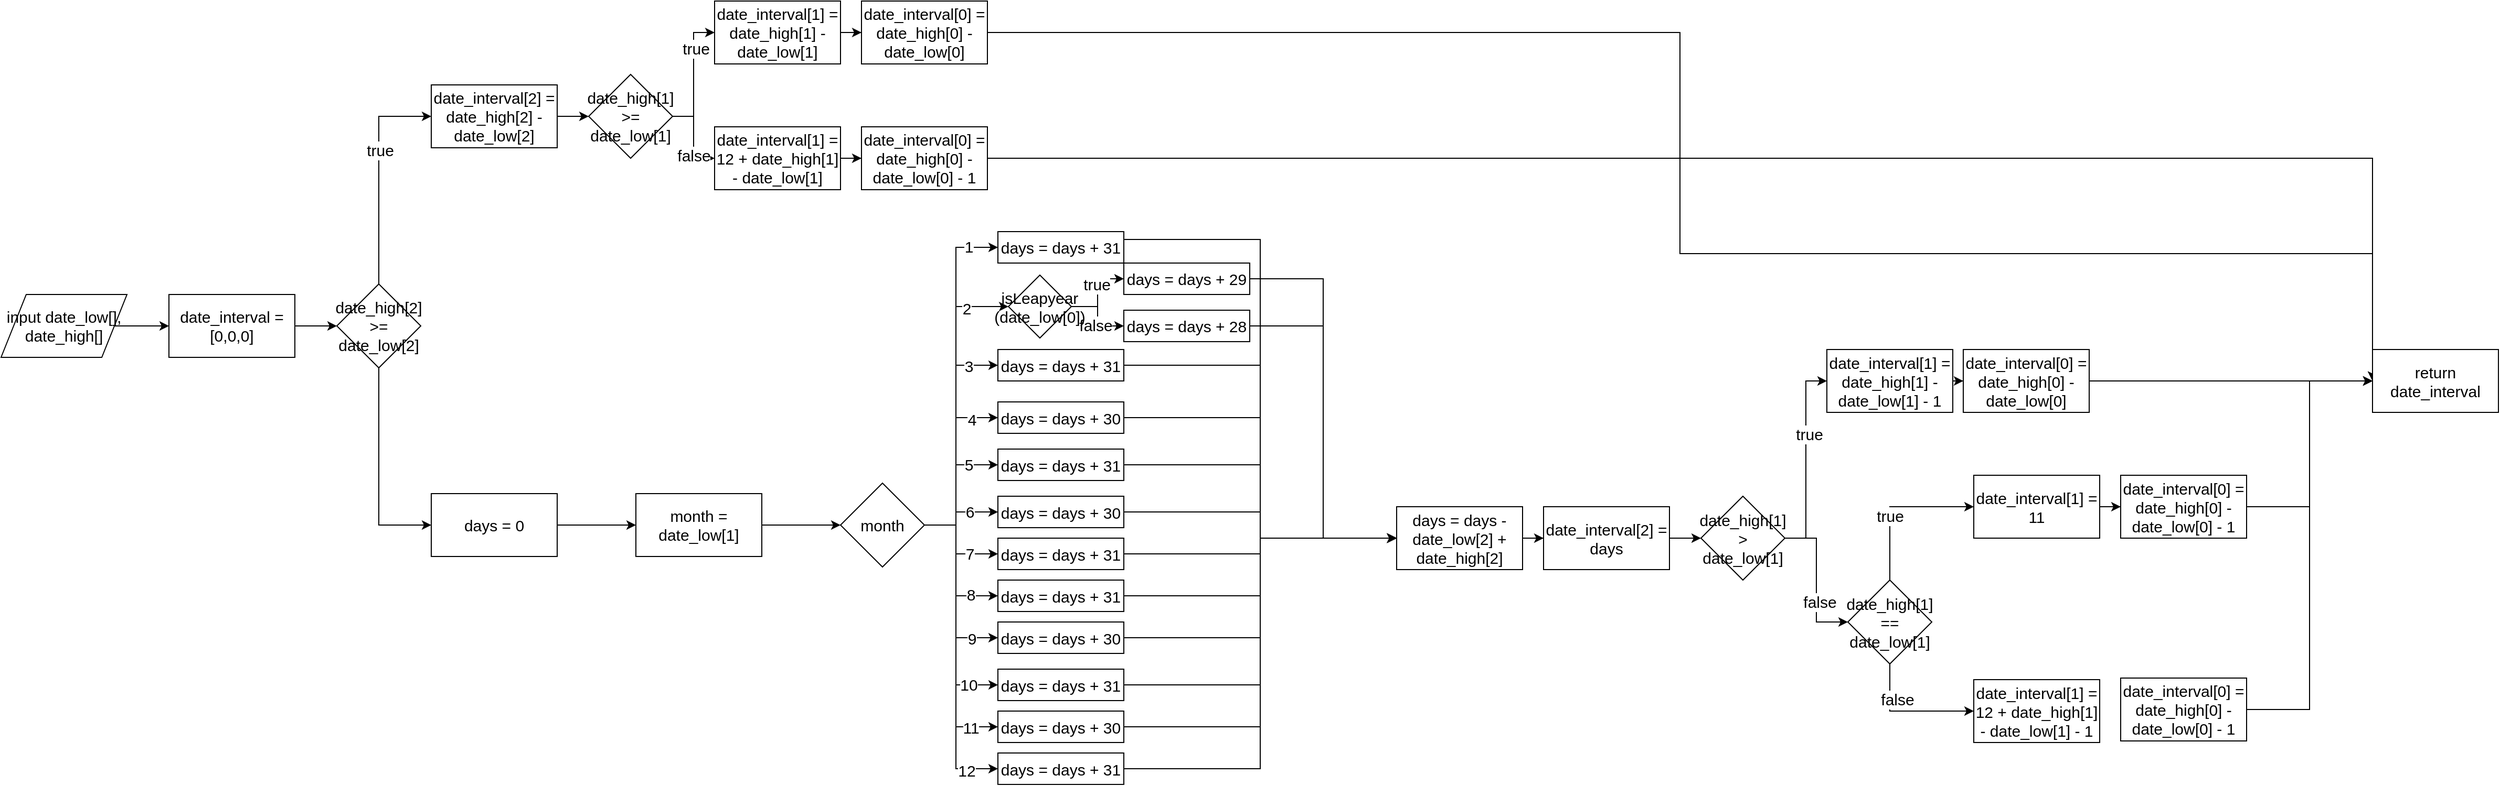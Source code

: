 <mxfile version="12.2.7" type="device" pages="1"><diagram id="4spelFBcO1erVSZ7anph" name="Page-1"><mxGraphModel dx="3413" dy="1613" grid="1" gridSize="10" guides="1" tooltips="1" connect="1" arrows="1" fold="1" page="1" pageScale="1" pageWidth="4681" pageHeight="3300" math="0" shadow="0"><root><mxCell id="0"/><mxCell id="1" parent="0"/><mxCell id="t51KrNk0WNJZNJsjAsyO-15" style="edgeStyle=orthogonalEdgeStyle;rounded=0;orthogonalLoop=1;jettySize=auto;html=1;exitX=1;exitY=0.5;exitDx=0;exitDy=0;entryX=0;entryY=0.5;entryDx=0;entryDy=0;fontSize=15;" parent="1" source="t51KrNk0WNJZNJsjAsyO-16" target="t51KrNk0WNJZNJsjAsyO-21" edge="1"><mxGeometry relative="1" as="geometry"/></mxCell><mxCell id="t51KrNk0WNJZNJsjAsyO-16" value="input date_low[], date_high[]" style="shape=parallelogram;perimeter=parallelogramPerimeter;whiteSpace=wrap;html=1;fontSize=15;" parent="1" vertex="1"><mxGeometry x="60" y="970" width="120" height="60" as="geometry"/></mxCell><mxCell id="t51KrNk0WNJZNJsjAsyO-17" style="edgeStyle=orthogonalEdgeStyle;rounded=0;orthogonalLoop=1;jettySize=auto;html=1;exitX=0.5;exitY=0;exitDx=0;exitDy=0;entryX=0;entryY=0.5;entryDx=0;entryDy=0;fontSize=15;" parent="1" source="t51KrNk0WNJZNJsjAsyO-19" target="t51KrNk0WNJZNJsjAsyO-23" edge="1"><mxGeometry relative="1" as="geometry"/></mxCell><mxCell id="t51KrNk0WNJZNJsjAsyO-18" value="true" style="text;html=1;resizable=0;points=[];align=center;verticalAlign=middle;labelBackgroundColor=#ffffff;fontSize=15;" parent="t51KrNk0WNJZNJsjAsyO-17" vertex="1" connectable="0"><mxGeometry x="0.224" y="-1" relative="1" as="geometry"><mxPoint as="offset"/></mxGeometry></mxCell><mxCell id="t51KrNk0WNJZNJsjAsyO-36" style="edgeStyle=orthogonalEdgeStyle;rounded=0;orthogonalLoop=1;jettySize=auto;html=1;exitX=0.5;exitY=1;exitDx=0;exitDy=0;entryX=0;entryY=0.5;entryDx=0;entryDy=0;fontSize=15;" parent="1" source="t51KrNk0WNJZNJsjAsyO-19" target="t51KrNk0WNJZNJsjAsyO-35" edge="1"><mxGeometry relative="1" as="geometry"/></mxCell><mxCell id="t51KrNk0WNJZNJsjAsyO-19" value="date_high[2] &amp;gt;= date_low[2]" style="rhombus;whiteSpace=wrap;html=1;fontSize=15;" parent="1" vertex="1"><mxGeometry x="380" y="960" width="80" height="80" as="geometry"/></mxCell><mxCell id="t51KrNk0WNJZNJsjAsyO-20" style="edgeStyle=orthogonalEdgeStyle;rounded=0;orthogonalLoop=1;jettySize=auto;html=1;exitX=1;exitY=0.5;exitDx=0;exitDy=0;entryX=0;entryY=0.5;entryDx=0;entryDy=0;fontSize=15;" parent="1" source="t51KrNk0WNJZNJsjAsyO-21" target="t51KrNk0WNJZNJsjAsyO-19" edge="1"><mxGeometry relative="1" as="geometry"/></mxCell><mxCell id="t51KrNk0WNJZNJsjAsyO-21" value="date_interval = [0,0,0]" style="rounded=0;whiteSpace=wrap;html=1;fontSize=15;" parent="1" vertex="1"><mxGeometry x="220" y="970" width="120" height="60" as="geometry"/></mxCell><mxCell id="t51KrNk0WNJZNJsjAsyO-22" style="edgeStyle=orthogonalEdgeStyle;rounded=0;orthogonalLoop=1;jettySize=auto;html=1;exitX=1;exitY=0.5;exitDx=0;exitDy=0;fontSize=15;" parent="1" source="t51KrNk0WNJZNJsjAsyO-23" target="t51KrNk0WNJZNJsjAsyO-24" edge="1"><mxGeometry relative="1" as="geometry"/></mxCell><mxCell id="t51KrNk0WNJZNJsjAsyO-23" value="date_interval[2] = date_high[2] - date_low[2]" style="rounded=0;whiteSpace=wrap;html=1;fontSize=15;" parent="1" vertex="1"><mxGeometry x="470" y="770" width="120" height="60" as="geometry"/></mxCell><mxCell id="t51KrNk0WNJZNJsjAsyO-26" style="edgeStyle=orthogonalEdgeStyle;rounded=0;orthogonalLoop=1;jettySize=auto;html=1;exitX=1;exitY=0.5;exitDx=0;exitDy=0;entryX=0;entryY=0.5;entryDx=0;entryDy=0;fontSize=15;" parent="1" source="t51KrNk0WNJZNJsjAsyO-24" target="t51KrNk0WNJZNJsjAsyO-25" edge="1"><mxGeometry relative="1" as="geometry"/></mxCell><mxCell id="t51KrNk0WNJZNJsjAsyO-30" value="true" style="text;html=1;resizable=0;points=[];align=center;verticalAlign=middle;labelBackgroundColor=#ffffff;fontSize=15;" parent="t51KrNk0WNJZNJsjAsyO-26" vertex="1" connectable="0"><mxGeometry x="0.4" y="-2" relative="1" as="geometry"><mxPoint y="-1" as="offset"/></mxGeometry></mxCell><mxCell id="t51KrNk0WNJZNJsjAsyO-29" style="edgeStyle=orthogonalEdgeStyle;rounded=0;orthogonalLoop=1;jettySize=auto;html=1;exitX=1;exitY=0.5;exitDx=0;exitDy=0;fontSize=15;" parent="1" source="t51KrNk0WNJZNJsjAsyO-24" target="t51KrNk0WNJZNJsjAsyO-28" edge="1"><mxGeometry relative="1" as="geometry"/></mxCell><mxCell id="t51KrNk0WNJZNJsjAsyO-31" value="false" style="text;html=1;resizable=0;points=[];align=center;verticalAlign=middle;labelBackgroundColor=#ffffff;fontSize=15;" parent="t51KrNk0WNJZNJsjAsyO-29" vertex="1" connectable="0"><mxGeometry x="0.43" relative="1" as="geometry"><mxPoint as="offset"/></mxGeometry></mxCell><mxCell id="t51KrNk0WNJZNJsjAsyO-24" value="date_high[1] &amp;gt;= date_low[1]" style="rhombus;whiteSpace=wrap;html=1;fontSize=15;" parent="1" vertex="1"><mxGeometry x="620" y="760" width="80" height="80" as="geometry"/></mxCell><mxCell id="t51KrNk0WNJZNJsjAsyO-33" style="edgeStyle=orthogonalEdgeStyle;rounded=0;orthogonalLoop=1;jettySize=auto;html=1;exitX=1;exitY=0.5;exitDx=0;exitDy=0;fontSize=15;" parent="1" source="t51KrNk0WNJZNJsjAsyO-25" target="t51KrNk0WNJZNJsjAsyO-27" edge="1"><mxGeometry relative="1" as="geometry"/></mxCell><mxCell id="t51KrNk0WNJZNJsjAsyO-25" value="date_interval[1] = date_high[1] - date_low[1]" style="rounded=0;whiteSpace=wrap;html=1;fontSize=15;" parent="1" vertex="1"><mxGeometry x="740" y="690" width="120" height="60" as="geometry"/></mxCell><mxCell id="t51KrNk0WNJZNJsjAsyO-149" style="edgeStyle=orthogonalEdgeStyle;rounded=0;orthogonalLoop=1;jettySize=auto;html=1;exitX=1;exitY=0.5;exitDx=0;exitDy=0;entryX=0;entryY=0.5;entryDx=0;entryDy=0;fontSize=15;" parent="1" source="t51KrNk0WNJZNJsjAsyO-27" target="t51KrNk0WNJZNJsjAsyO-145" edge="1"><mxGeometry relative="1" as="geometry"><Array as="points"><mxPoint x="1660" y="720"/><mxPoint x="1660" y="931"/><mxPoint x="2320" y="931"/></Array></mxGeometry></mxCell><mxCell id="t51KrNk0WNJZNJsjAsyO-27" value="date_interval[0] = date_high[0] - date_low[0]" style="rounded=0;whiteSpace=wrap;html=1;fontSize=15;" parent="1" vertex="1"><mxGeometry x="880" y="690" width="120" height="60" as="geometry"/></mxCell><mxCell id="t51KrNk0WNJZNJsjAsyO-34" style="edgeStyle=orthogonalEdgeStyle;rounded=0;orthogonalLoop=1;jettySize=auto;html=1;exitX=1;exitY=0.5;exitDx=0;exitDy=0;fontSize=15;" parent="1" source="t51KrNk0WNJZNJsjAsyO-28" target="t51KrNk0WNJZNJsjAsyO-32" edge="1"><mxGeometry relative="1" as="geometry"/></mxCell><mxCell id="t51KrNk0WNJZNJsjAsyO-28" value="date_interval[1] = 12 + date_high[1] - date_low[1]" style="rounded=0;whiteSpace=wrap;html=1;fontSize=15;" parent="1" vertex="1"><mxGeometry x="740" y="810" width="120" height="60" as="geometry"/></mxCell><mxCell id="t51KrNk0WNJZNJsjAsyO-150" style="edgeStyle=orthogonalEdgeStyle;rounded=0;orthogonalLoop=1;jettySize=auto;html=1;exitX=1;exitY=0.5;exitDx=0;exitDy=0;entryX=0;entryY=0.5;entryDx=0;entryDy=0;fontSize=15;" parent="1" source="t51KrNk0WNJZNJsjAsyO-32" target="t51KrNk0WNJZNJsjAsyO-145" edge="1"><mxGeometry relative="1" as="geometry"><Array as="points"><mxPoint x="2320" y="840"/></Array></mxGeometry></mxCell><mxCell id="t51KrNk0WNJZNJsjAsyO-32" value="date_interval[0] = date_high[0] - date_low[0] - 1" style="rounded=0;whiteSpace=wrap;html=1;fontSize=15;" parent="1" vertex="1"><mxGeometry x="880" y="810" width="120" height="60" as="geometry"/></mxCell><mxCell id="DbKad7RYpdWsSse2dNwE-2" style="edgeStyle=orthogonalEdgeStyle;rounded=0;orthogonalLoop=1;jettySize=auto;html=1;exitX=1;exitY=0.5;exitDx=0;exitDy=0;fontSize=15;" parent="1" source="t51KrNk0WNJZNJsjAsyO-35" target="DbKad7RYpdWsSse2dNwE-1" edge="1"><mxGeometry relative="1" as="geometry"/></mxCell><mxCell id="t51KrNk0WNJZNJsjAsyO-35" value="days = 0" style="rounded=0;whiteSpace=wrap;html=1;fontSize=15;" parent="1" vertex="1"><mxGeometry x="470" y="1160" width="120" height="60" as="geometry"/></mxCell><mxCell id="t51KrNk0WNJZNJsjAsyO-65" style="edgeStyle=orthogonalEdgeStyle;rounded=0;orthogonalLoop=1;jettySize=auto;html=1;exitX=1;exitY=0.5;exitDx=0;exitDy=0;entryX=0;entryY=0.5;entryDx=0;entryDy=0;fontSize=15;" parent="1" source="t51KrNk0WNJZNJsjAsyO-46" target="t51KrNk0WNJZNJsjAsyO-49" edge="1"><mxGeometry relative="1" as="geometry"><Array as="points"><mxPoint x="970" y="1190"/><mxPoint x="970" y="925"/></Array></mxGeometry></mxCell><mxCell id="t51KrNk0WNJZNJsjAsyO-76" value="1" style="text;html=1;resizable=0;points=[];align=center;verticalAlign=middle;labelBackgroundColor=#ffffff;fontSize=15;" parent="t51KrNk0WNJZNJsjAsyO-65" vertex="1" connectable="0"><mxGeometry x="0.83" y="1" relative="1" as="geometry"><mxPoint as="offset"/></mxGeometry></mxCell><mxCell id="t51KrNk0WNJZNJsjAsyO-67" style="edgeStyle=orthogonalEdgeStyle;rounded=0;orthogonalLoop=1;jettySize=auto;html=1;exitX=1;exitY=0.5;exitDx=0;exitDy=0;entryX=0;entryY=0.5;entryDx=0;entryDy=0;fontSize=15;" parent="1" source="t51KrNk0WNJZNJsjAsyO-46" target="t51KrNk0WNJZNJsjAsyO-54" edge="1"><mxGeometry relative="1" as="geometry"><Array as="points"><mxPoint x="970" y="1190"/><mxPoint x="970" y="1038"/></Array></mxGeometry></mxCell><mxCell id="t51KrNk0WNJZNJsjAsyO-78" value="3" style="text;html=1;resizable=0;points=[];align=center;verticalAlign=middle;labelBackgroundColor=#ffffff;fontSize=15;" parent="t51KrNk0WNJZNJsjAsyO-67" vertex="1" connectable="0"><mxGeometry x="0.743" relative="1" as="geometry"><mxPoint as="offset"/></mxGeometry></mxCell><mxCell id="t51KrNk0WNJZNJsjAsyO-68" style="edgeStyle=orthogonalEdgeStyle;rounded=0;orthogonalLoop=1;jettySize=auto;html=1;exitX=1;exitY=0.5;exitDx=0;exitDy=0;entryX=0;entryY=0.5;entryDx=0;entryDy=0;fontSize=15;" parent="1" source="t51KrNk0WNJZNJsjAsyO-46" target="t51KrNk0WNJZNJsjAsyO-55" edge="1"><mxGeometry relative="1" as="geometry"><Array as="points"><mxPoint x="970" y="1190"/><mxPoint x="970" y="1088"/></Array></mxGeometry></mxCell><mxCell id="t51KrNk0WNJZNJsjAsyO-79" value="4" style="text;html=1;resizable=0;points=[];align=center;verticalAlign=middle;labelBackgroundColor=#ffffff;fontSize=15;" parent="t51KrNk0WNJZNJsjAsyO-68" vertex="1" connectable="0"><mxGeometry x="0.702" y="-1" relative="1" as="geometry"><mxPoint as="offset"/></mxGeometry></mxCell><mxCell id="t51KrNk0WNJZNJsjAsyO-69" style="edgeStyle=orthogonalEdgeStyle;rounded=0;orthogonalLoop=1;jettySize=auto;html=1;exitX=1;exitY=0.5;exitDx=0;exitDy=0;entryX=0;entryY=0.5;entryDx=0;entryDy=0;fontSize=15;" parent="1" source="t51KrNk0WNJZNJsjAsyO-46" target="t51KrNk0WNJZNJsjAsyO-56" edge="1"><mxGeometry relative="1" as="geometry"><Array as="points"><mxPoint x="970" y="1190"/><mxPoint x="970" y="1133"/></Array></mxGeometry></mxCell><mxCell id="t51KrNk0WNJZNJsjAsyO-80" value="5" style="text;html=1;resizable=0;points=[];align=center;verticalAlign=middle;labelBackgroundColor=#ffffff;fontSize=15;" parent="t51KrNk0WNJZNJsjAsyO-69" vertex="1" connectable="0"><mxGeometry x="0.56" y="1" relative="1" as="geometry"><mxPoint as="offset"/></mxGeometry></mxCell><mxCell id="t51KrNk0WNJZNJsjAsyO-73" style="edgeStyle=orthogonalEdgeStyle;rounded=0;orthogonalLoop=1;jettySize=auto;html=1;exitX=1;exitY=0.5;exitDx=0;exitDy=0;entryX=0;entryY=0.5;entryDx=0;entryDy=0;fontSize=15;" parent="1" source="t51KrNk0WNJZNJsjAsyO-46" target="t51KrNk0WNJZNJsjAsyO-57" edge="1"><mxGeometry relative="1" as="geometry"><Array as="points"><mxPoint x="970" y="1190"/><mxPoint x="970" y="1177"/></Array></mxGeometry></mxCell><mxCell id="t51KrNk0WNJZNJsjAsyO-81" value="6" style="text;html=1;resizable=0;points=[];align=center;verticalAlign=middle;labelBackgroundColor=#ffffff;fontSize=15;" parent="t51KrNk0WNJZNJsjAsyO-73" vertex="1" connectable="0"><mxGeometry x="0.333" y="1" relative="1" as="geometry"><mxPoint as="offset"/></mxGeometry></mxCell><mxCell id="t51KrNk0WNJZNJsjAsyO-74" style="edgeStyle=orthogonalEdgeStyle;rounded=0;orthogonalLoop=1;jettySize=auto;html=1;exitX=1;exitY=0.5;exitDx=0;exitDy=0;entryX=0;entryY=0.5;entryDx=0;entryDy=0;fontSize=15;" parent="1" source="t51KrNk0WNJZNJsjAsyO-46" target="t51KrNk0WNJZNJsjAsyO-58" edge="1"><mxGeometry relative="1" as="geometry"><Array as="points"><mxPoint x="970" y="1190"/><mxPoint x="970" y="1217"/></Array></mxGeometry></mxCell><mxCell id="t51KrNk0WNJZNJsjAsyO-82" value="7" style="text;html=1;resizable=0;points=[];align=center;verticalAlign=middle;labelBackgroundColor=#ffffff;fontSize=15;" parent="t51KrNk0WNJZNJsjAsyO-74" vertex="1" connectable="0"><mxGeometry x="0.435" y="1" relative="1" as="geometry"><mxPoint as="offset"/></mxGeometry></mxCell><mxCell id="t51KrNk0WNJZNJsjAsyO-75" style="edgeStyle=orthogonalEdgeStyle;rounded=0;orthogonalLoop=1;jettySize=auto;html=1;exitX=1;exitY=0.5;exitDx=0;exitDy=0;entryX=0;entryY=0.5;entryDx=0;entryDy=0;fontSize=15;" parent="1" source="t51KrNk0WNJZNJsjAsyO-46" target="t51KrNk0WNJZNJsjAsyO-59" edge="1"><mxGeometry relative="1" as="geometry"><Array as="points"><mxPoint x="970" y="1190"/><mxPoint x="970" y="1257"/></Array></mxGeometry></mxCell><mxCell id="t51KrNk0WNJZNJsjAsyO-83" value="8" style="text;html=1;resizable=0;points=[];align=center;verticalAlign=middle;labelBackgroundColor=#ffffff;fontSize=15;" parent="t51KrNk0WNJZNJsjAsyO-75" vertex="1" connectable="0"><mxGeometry x="0.623" y="2" relative="1" as="geometry"><mxPoint as="offset"/></mxGeometry></mxCell><mxCell id="t51KrNk0WNJZNJsjAsyO-84" style="edgeStyle=orthogonalEdgeStyle;rounded=0;orthogonalLoop=1;jettySize=auto;html=1;exitX=1;exitY=0.5;exitDx=0;exitDy=0;entryX=0;entryY=0.5;entryDx=0;entryDy=0;fontSize=15;" parent="1" source="t51KrNk0WNJZNJsjAsyO-46" target="t51KrNk0WNJZNJsjAsyO-60" edge="1"><mxGeometry relative="1" as="geometry"><Array as="points"><mxPoint x="970" y="1190"/><mxPoint x="970" y="1297"/></Array></mxGeometry></mxCell><mxCell id="t51KrNk0WNJZNJsjAsyO-89" value="9" style="text;html=1;resizable=0;points=[];align=center;verticalAlign=middle;labelBackgroundColor=#ffffff;fontSize=15;" parent="t51KrNk0WNJZNJsjAsyO-84" vertex="1" connectable="0"><mxGeometry x="0.711" relative="1" as="geometry"><mxPoint as="offset"/></mxGeometry></mxCell><mxCell id="t51KrNk0WNJZNJsjAsyO-85" style="edgeStyle=orthogonalEdgeStyle;rounded=0;orthogonalLoop=1;jettySize=auto;html=1;exitX=1;exitY=0.5;exitDx=0;exitDy=0;entryX=0;entryY=0.5;entryDx=0;entryDy=0;fontSize=15;" parent="1" source="t51KrNk0WNJZNJsjAsyO-46" target="t51KrNk0WNJZNJsjAsyO-61" edge="1"><mxGeometry relative="1" as="geometry"><Array as="points"><mxPoint x="970" y="1190"/><mxPoint x="970" y="1343"/></Array></mxGeometry></mxCell><mxCell id="t51KrNk0WNJZNJsjAsyO-90" value="10" style="text;html=1;resizable=0;points=[];align=center;verticalAlign=middle;labelBackgroundColor=#ffffff;fontSize=15;" parent="t51KrNk0WNJZNJsjAsyO-85" vertex="1" connectable="0"><mxGeometry x="0.747" y="1" relative="1" as="geometry"><mxPoint as="offset"/></mxGeometry></mxCell><mxCell id="t51KrNk0WNJZNJsjAsyO-86" style="edgeStyle=orthogonalEdgeStyle;rounded=0;orthogonalLoop=1;jettySize=auto;html=1;exitX=1;exitY=0.5;exitDx=0;exitDy=0;entryX=0;entryY=0.5;entryDx=0;entryDy=0;fontSize=15;" parent="1" source="t51KrNk0WNJZNJsjAsyO-46" target="t51KrNk0WNJZNJsjAsyO-62" edge="1"><mxGeometry relative="1" as="geometry"><Array as="points"><mxPoint x="970" y="1190"/><mxPoint x="970" y="1383"/></Array></mxGeometry></mxCell><mxCell id="t51KrNk0WNJZNJsjAsyO-91" value="11" style="text;html=1;resizable=0;points=[];align=center;verticalAlign=middle;labelBackgroundColor=#ffffff;fontSize=15;" parent="t51KrNk0WNJZNJsjAsyO-86" vertex="1" connectable="0"><mxGeometry x="0.798" relative="1" as="geometry"><mxPoint as="offset"/></mxGeometry></mxCell><mxCell id="t51KrNk0WNJZNJsjAsyO-87" style="edgeStyle=orthogonalEdgeStyle;rounded=0;orthogonalLoop=1;jettySize=auto;html=1;exitX=1;exitY=0.5;exitDx=0;exitDy=0;entryX=0;entryY=0.5;entryDx=0;entryDy=0;fontSize=15;" parent="1" source="t51KrNk0WNJZNJsjAsyO-46" target="t51KrNk0WNJZNJsjAsyO-63" edge="1"><mxGeometry relative="1" as="geometry"><Array as="points"><mxPoint x="970" y="1190"/><mxPoint x="970" y="1423"/></Array></mxGeometry></mxCell><mxCell id="t51KrNk0WNJZNJsjAsyO-92" value="12" style="text;html=1;resizable=0;points=[];align=center;verticalAlign=middle;labelBackgroundColor=#ffffff;fontSize=15;" parent="t51KrNk0WNJZNJsjAsyO-87" vertex="1" connectable="0"><mxGeometry x="0.803" y="-1" relative="1" as="geometry"><mxPoint as="offset"/></mxGeometry></mxCell><mxCell id="t51KrNk0WNJZNJsjAsyO-98" style="edgeStyle=orthogonalEdgeStyle;rounded=0;orthogonalLoop=1;jettySize=auto;html=1;exitX=1;exitY=0.5;exitDx=0;exitDy=0;entryX=0;entryY=0.5;entryDx=0;entryDy=0;fontSize=15;" parent="1" source="t51KrNk0WNJZNJsjAsyO-46" target="t51KrNk0WNJZNJsjAsyO-93" edge="1"><mxGeometry relative="1" as="geometry"><Array as="points"><mxPoint x="970" y="1190"/><mxPoint x="970" y="982"/></Array></mxGeometry></mxCell><mxCell id="t51KrNk0WNJZNJsjAsyO-106" value="2" style="text;html=1;resizable=0;points=[];align=center;verticalAlign=middle;labelBackgroundColor=#ffffff;fontSize=15;" parent="t51KrNk0WNJZNJsjAsyO-98" vertex="1" connectable="0"><mxGeometry x="0.724" y="-1" relative="1" as="geometry"><mxPoint as="offset"/></mxGeometry></mxCell><mxCell id="t51KrNk0WNJZNJsjAsyO-46" value="month" style="rhombus;whiteSpace=wrap;html=1;fontSize=15;" parent="1" vertex="1"><mxGeometry x="860" y="1150" width="80" height="80" as="geometry"/></mxCell><mxCell id="t51KrNk0WNJZNJsjAsyO-108" style="edgeStyle=orthogonalEdgeStyle;rounded=0;orthogonalLoop=1;jettySize=auto;html=1;exitX=1;exitY=0.25;exitDx=0;exitDy=0;entryX=0;entryY=0.5;entryDx=0;entryDy=0;fontSize=15;" parent="1" source="t51KrNk0WNJZNJsjAsyO-49" target="t51KrNk0WNJZNJsjAsyO-107" edge="1"><mxGeometry relative="1" as="geometry"/></mxCell><mxCell id="t51KrNk0WNJZNJsjAsyO-49" value="days = days + 31" style="rounded=0;whiteSpace=wrap;html=1;fontSize=15;" parent="1" vertex="1"><mxGeometry x="1010" y="910" width="120" height="30" as="geometry"/></mxCell><mxCell id="t51KrNk0WNJZNJsjAsyO-111" style="edgeStyle=orthogonalEdgeStyle;rounded=0;orthogonalLoop=1;jettySize=auto;html=1;exitX=1;exitY=0.5;exitDx=0;exitDy=0;entryX=0;entryY=0.5;entryDx=0;entryDy=0;fontSize=15;" parent="1" source="t51KrNk0WNJZNJsjAsyO-54" target="t51KrNk0WNJZNJsjAsyO-107" edge="1"><mxGeometry relative="1" as="geometry"/></mxCell><mxCell id="t51KrNk0WNJZNJsjAsyO-54" value="&lt;span style=&quot;white-space: normal; font-size: 15px;&quot;&gt;days = days + 31&lt;/span&gt;" style="rounded=0;whiteSpace=wrap;html=1;fontSize=15;" parent="1" vertex="1"><mxGeometry x="1010" y="1022.5" width="120" height="30" as="geometry"/></mxCell><mxCell id="t51KrNk0WNJZNJsjAsyO-112" style="edgeStyle=orthogonalEdgeStyle;rounded=0;orthogonalLoop=1;jettySize=auto;html=1;exitX=1;exitY=0.5;exitDx=0;exitDy=0;entryX=0;entryY=0.5;entryDx=0;entryDy=0;fontSize=15;" parent="1" source="t51KrNk0WNJZNJsjAsyO-55" target="t51KrNk0WNJZNJsjAsyO-107" edge="1"><mxGeometry relative="1" as="geometry"/></mxCell><mxCell id="t51KrNk0WNJZNJsjAsyO-55" value="&lt;span style=&quot;white-space: normal; font-size: 15px;&quot;&gt;days = days + 30&lt;/span&gt;" style="rounded=0;whiteSpace=wrap;html=1;fontSize=15;" parent="1" vertex="1"><mxGeometry x="1010" y="1072.5" width="120" height="30" as="geometry"/></mxCell><mxCell id="t51KrNk0WNJZNJsjAsyO-113" style="edgeStyle=orthogonalEdgeStyle;rounded=0;orthogonalLoop=1;jettySize=auto;html=1;exitX=1;exitY=0.5;exitDx=0;exitDy=0;entryX=0;entryY=0.5;entryDx=0;entryDy=0;fontSize=15;" parent="1" source="t51KrNk0WNJZNJsjAsyO-56" target="t51KrNk0WNJZNJsjAsyO-107" edge="1"><mxGeometry relative="1" as="geometry"/></mxCell><mxCell id="t51KrNk0WNJZNJsjAsyO-56" value="&lt;span style=&quot;white-space: normal; font-size: 15px;&quot;&gt;days = days + 31&lt;/span&gt;" style="rounded=0;whiteSpace=wrap;html=1;fontSize=15;" parent="1" vertex="1"><mxGeometry x="1010" y="1117.5" width="120" height="30" as="geometry"/></mxCell><mxCell id="t51KrNk0WNJZNJsjAsyO-114" style="edgeStyle=orthogonalEdgeStyle;rounded=0;orthogonalLoop=1;jettySize=auto;html=1;exitX=1;exitY=0.5;exitDx=0;exitDy=0;entryX=0;entryY=0.5;entryDx=0;entryDy=0;fontSize=15;" parent="1" source="t51KrNk0WNJZNJsjAsyO-57" target="t51KrNk0WNJZNJsjAsyO-107" edge="1"><mxGeometry relative="1" as="geometry"/></mxCell><mxCell id="t51KrNk0WNJZNJsjAsyO-57" value="&lt;span style=&quot;white-space: normal; font-size: 15px;&quot;&gt;days = days + 30&lt;/span&gt;" style="rounded=0;whiteSpace=wrap;html=1;fontSize=15;" parent="1" vertex="1"><mxGeometry x="1010" y="1162.5" width="120" height="30" as="geometry"/></mxCell><mxCell id="t51KrNk0WNJZNJsjAsyO-115" style="edgeStyle=orthogonalEdgeStyle;rounded=0;orthogonalLoop=1;jettySize=auto;html=1;exitX=1;exitY=0.5;exitDx=0;exitDy=0;entryX=0;entryY=0.5;entryDx=0;entryDy=0;fontSize=15;" parent="1" source="t51KrNk0WNJZNJsjAsyO-58" target="t51KrNk0WNJZNJsjAsyO-107" edge="1"><mxGeometry relative="1" as="geometry"/></mxCell><mxCell id="t51KrNk0WNJZNJsjAsyO-58" value="&lt;span style=&quot;white-space: normal; font-size: 15px;&quot;&gt;days = days + 31&lt;/span&gt;" style="rounded=0;whiteSpace=wrap;html=1;fontSize=15;" parent="1" vertex="1"><mxGeometry x="1010" y="1202.5" width="120" height="30" as="geometry"/></mxCell><mxCell id="t51KrNk0WNJZNJsjAsyO-116" style="edgeStyle=orthogonalEdgeStyle;rounded=0;orthogonalLoop=1;jettySize=auto;html=1;exitX=1;exitY=0.5;exitDx=0;exitDy=0;entryX=0;entryY=0.5;entryDx=0;entryDy=0;fontSize=15;" parent="1" source="t51KrNk0WNJZNJsjAsyO-59" target="t51KrNk0WNJZNJsjAsyO-107" edge="1"><mxGeometry relative="1" as="geometry"/></mxCell><mxCell id="t51KrNk0WNJZNJsjAsyO-59" value="&lt;span style=&quot;white-space: normal; font-size: 15px;&quot;&gt;days = days + 31&lt;/span&gt;" style="rounded=0;whiteSpace=wrap;html=1;fontSize=15;" parent="1" vertex="1"><mxGeometry x="1010" y="1242.5" width="120" height="30" as="geometry"/></mxCell><mxCell id="t51KrNk0WNJZNJsjAsyO-117" style="edgeStyle=orthogonalEdgeStyle;rounded=0;orthogonalLoop=1;jettySize=auto;html=1;exitX=1;exitY=0.5;exitDx=0;exitDy=0;entryX=0;entryY=0.5;entryDx=0;entryDy=0;fontSize=15;" parent="1" source="t51KrNk0WNJZNJsjAsyO-60" target="t51KrNk0WNJZNJsjAsyO-107" edge="1"><mxGeometry relative="1" as="geometry"/></mxCell><mxCell id="t51KrNk0WNJZNJsjAsyO-60" value="&lt;span style=&quot;white-space: normal; font-size: 15px;&quot;&gt;days = days + 30&lt;/span&gt;" style="rounded=0;whiteSpace=wrap;html=1;fontSize=15;" parent="1" vertex="1"><mxGeometry x="1010" y="1282.5" width="120" height="30" as="geometry"/></mxCell><mxCell id="t51KrNk0WNJZNJsjAsyO-118" style="edgeStyle=orthogonalEdgeStyle;rounded=0;orthogonalLoop=1;jettySize=auto;html=1;exitX=1;exitY=0.5;exitDx=0;exitDy=0;entryX=0;entryY=0.5;entryDx=0;entryDy=0;fontSize=15;" parent="1" source="t51KrNk0WNJZNJsjAsyO-61" target="t51KrNk0WNJZNJsjAsyO-107" edge="1"><mxGeometry relative="1" as="geometry"/></mxCell><mxCell id="t51KrNk0WNJZNJsjAsyO-61" value="&lt;span style=&quot;white-space: normal; font-size: 15px;&quot;&gt;days = days + 31&lt;/span&gt;" style="rounded=0;whiteSpace=wrap;html=1;fontSize=15;" parent="1" vertex="1"><mxGeometry x="1010" y="1327.5" width="120" height="30" as="geometry"/></mxCell><mxCell id="t51KrNk0WNJZNJsjAsyO-119" style="edgeStyle=orthogonalEdgeStyle;rounded=0;orthogonalLoop=1;jettySize=auto;html=1;exitX=1;exitY=0.5;exitDx=0;exitDy=0;entryX=0;entryY=0.5;entryDx=0;entryDy=0;fontSize=15;" parent="1" source="t51KrNk0WNJZNJsjAsyO-62" target="t51KrNk0WNJZNJsjAsyO-107" edge="1"><mxGeometry relative="1" as="geometry"/></mxCell><mxCell id="t51KrNk0WNJZNJsjAsyO-62" value="&lt;span style=&quot;white-space: normal; font-size: 15px;&quot;&gt;days = days + 30&lt;/span&gt;" style="rounded=0;whiteSpace=wrap;html=1;fontSize=15;" parent="1" vertex="1"><mxGeometry x="1010" y="1367.5" width="120" height="30" as="geometry"/></mxCell><mxCell id="t51KrNk0WNJZNJsjAsyO-120" style="edgeStyle=orthogonalEdgeStyle;rounded=0;orthogonalLoop=1;jettySize=auto;html=1;exitX=1;exitY=0.5;exitDx=0;exitDy=0;entryX=0;entryY=0.5;entryDx=0;entryDy=0;fontSize=15;" parent="1" source="t51KrNk0WNJZNJsjAsyO-63" target="t51KrNk0WNJZNJsjAsyO-107" edge="1"><mxGeometry relative="1" as="geometry"/></mxCell><mxCell id="t51KrNk0WNJZNJsjAsyO-63" value="&lt;span style=&quot;white-space: normal; font-size: 15px;&quot;&gt;days = days + 31&lt;/span&gt;" style="rounded=0;whiteSpace=wrap;html=1;fontSize=15;" parent="1" vertex="1"><mxGeometry x="1010" y="1407.5" width="120" height="30" as="geometry"/></mxCell><mxCell id="t51KrNk0WNJZNJsjAsyO-102" style="edgeStyle=orthogonalEdgeStyle;rounded=0;orthogonalLoop=1;jettySize=auto;html=1;exitX=1;exitY=0.5;exitDx=0;exitDy=0;fontSize=15;" parent="1" source="t51KrNk0WNJZNJsjAsyO-93" target="t51KrNk0WNJZNJsjAsyO-100" edge="1"><mxGeometry relative="1" as="geometry"/></mxCell><mxCell id="t51KrNk0WNJZNJsjAsyO-104" value="true" style="text;html=1;resizable=0;points=[];align=center;verticalAlign=middle;labelBackgroundColor=#ffffff;fontSize=15;" parent="t51KrNk0WNJZNJsjAsyO-102" vertex="1" connectable="0"><mxGeometry x="0.232" y="1" relative="1" as="geometry"><mxPoint as="offset"/></mxGeometry></mxCell><mxCell id="t51KrNk0WNJZNJsjAsyO-103" style="edgeStyle=orthogonalEdgeStyle;rounded=0;orthogonalLoop=1;jettySize=auto;html=1;exitX=1;exitY=0.5;exitDx=0;exitDy=0;entryX=0;entryY=0.5;entryDx=0;entryDy=0;fontSize=15;" parent="1" source="t51KrNk0WNJZNJsjAsyO-93" target="t51KrNk0WNJZNJsjAsyO-101" edge="1"><mxGeometry relative="1" as="geometry"/></mxCell><mxCell id="t51KrNk0WNJZNJsjAsyO-105" value="false" style="text;html=1;resizable=0;points=[];align=center;verticalAlign=middle;labelBackgroundColor=#ffffff;fontSize=15;" parent="t51KrNk0WNJZNJsjAsyO-103" vertex="1" connectable="0"><mxGeometry x="0.246" y="-2" relative="1" as="geometry"><mxPoint as="offset"/></mxGeometry></mxCell><mxCell id="t51KrNk0WNJZNJsjAsyO-93" value="isLeapyear&lt;br&gt;(date_low[0])" style="rhombus;whiteSpace=wrap;html=1;fontSize=15;" parent="1" vertex="1"><mxGeometry x="1020" y="951.5" width="60" height="60" as="geometry"/></mxCell><mxCell id="t51KrNk0WNJZNJsjAsyO-109" style="edgeStyle=orthogonalEdgeStyle;rounded=0;orthogonalLoop=1;jettySize=auto;html=1;exitX=1;exitY=0.5;exitDx=0;exitDy=0;entryX=0;entryY=0.5;entryDx=0;entryDy=0;fontSize=15;" parent="1" source="t51KrNk0WNJZNJsjAsyO-100" target="t51KrNk0WNJZNJsjAsyO-107" edge="1"><mxGeometry relative="1" as="geometry"/></mxCell><mxCell id="t51KrNk0WNJZNJsjAsyO-100" value="&lt;span style=&quot;white-space: normal; font-size: 15px;&quot;&gt;days = days + 29&lt;/span&gt;" style="rounded=0;whiteSpace=wrap;html=1;fontSize=15;" parent="1" vertex="1"><mxGeometry x="1130" y="940" width="120" height="30" as="geometry"/></mxCell><mxCell id="t51KrNk0WNJZNJsjAsyO-110" style="edgeStyle=orthogonalEdgeStyle;rounded=0;orthogonalLoop=1;jettySize=auto;html=1;exitX=1;exitY=0.5;exitDx=0;exitDy=0;entryX=0;entryY=0.5;entryDx=0;entryDy=0;fontSize=15;" parent="1" source="t51KrNk0WNJZNJsjAsyO-101" target="t51KrNk0WNJZNJsjAsyO-107" edge="1"><mxGeometry relative="1" as="geometry"/></mxCell><mxCell id="t51KrNk0WNJZNJsjAsyO-101" value="&lt;span style=&quot;white-space: normal; font-size: 15px;&quot;&gt;days = days + 28&lt;/span&gt;" style="rounded=0;whiteSpace=wrap;html=1;fontSize=15;" parent="1" vertex="1"><mxGeometry x="1130" y="985" width="120" height="30" as="geometry"/></mxCell><mxCell id="t51KrNk0WNJZNJsjAsyO-122" style="edgeStyle=orthogonalEdgeStyle;rounded=0;orthogonalLoop=1;jettySize=auto;html=1;exitX=1;exitY=0.5;exitDx=0;exitDy=0;fontSize=15;" parent="1" source="t51KrNk0WNJZNJsjAsyO-107" target="t51KrNk0WNJZNJsjAsyO-121" edge="1"><mxGeometry relative="1" as="geometry"/></mxCell><mxCell id="t51KrNk0WNJZNJsjAsyO-107" value="days = days - date_low[2] + date_high[2]" style="rounded=0;whiteSpace=wrap;html=1;fontSize=15;" parent="1" vertex="1"><mxGeometry x="1390" y="1172.5" width="120" height="60" as="geometry"/></mxCell><mxCell id="t51KrNk0WNJZNJsjAsyO-126" style="edgeStyle=orthogonalEdgeStyle;rounded=0;orthogonalLoop=1;jettySize=auto;html=1;exitX=1;exitY=0.5;exitDx=0;exitDy=0;fontSize=15;" parent="1" source="t51KrNk0WNJZNJsjAsyO-121" target="t51KrNk0WNJZNJsjAsyO-123" edge="1"><mxGeometry relative="1" as="geometry"/></mxCell><mxCell id="t51KrNk0WNJZNJsjAsyO-121" value="date_interval[2] = days" style="rounded=0;whiteSpace=wrap;html=1;fontSize=15;" parent="1" vertex="1"><mxGeometry x="1530" y="1172.5" width="120" height="60" as="geometry"/></mxCell><mxCell id="t51KrNk0WNJZNJsjAsyO-130" style="edgeStyle=orthogonalEdgeStyle;rounded=0;orthogonalLoop=1;jettySize=auto;html=1;exitX=1;exitY=0.5;exitDx=0;exitDy=0;entryX=0;entryY=0.5;entryDx=0;entryDy=0;fontSize=15;" parent="1" source="t51KrNk0WNJZNJsjAsyO-123" target="t51KrNk0WNJZNJsjAsyO-127" edge="1"><mxGeometry relative="1" as="geometry"/></mxCell><mxCell id="t51KrNk0WNJZNJsjAsyO-133" value="true" style="text;html=1;resizable=0;points=[];align=center;verticalAlign=middle;labelBackgroundColor=#ffffff;fontSize=15;" parent="t51KrNk0WNJZNJsjAsyO-130" vertex="1" connectable="0"><mxGeometry x="0.263" y="-3" relative="1" as="geometry"><mxPoint as="offset"/></mxGeometry></mxCell><mxCell id="t51KrNk0WNJZNJsjAsyO-132" style="edgeStyle=orthogonalEdgeStyle;rounded=0;orthogonalLoop=1;jettySize=auto;html=1;exitX=1;exitY=0.5;exitDx=0;exitDy=0;entryX=0;entryY=0.5;entryDx=0;entryDy=0;fontSize=15;" parent="1" source="t51KrNk0WNJZNJsjAsyO-123" target="t51KrNk0WNJZNJsjAsyO-131" edge="1"><mxGeometry relative="1" as="geometry"/></mxCell><mxCell id="t51KrNk0WNJZNJsjAsyO-134" value="false" style="text;html=1;resizable=0;points=[];align=center;verticalAlign=middle;labelBackgroundColor=#ffffff;fontSize=15;" parent="t51KrNk0WNJZNJsjAsyO-132" vertex="1" connectable="0"><mxGeometry x="0.286" y="3" relative="1" as="geometry"><mxPoint as="offset"/></mxGeometry></mxCell><mxCell id="t51KrNk0WNJZNJsjAsyO-123" value="date_high[1] &amp;gt; date_low[1]" style="rhombus;whiteSpace=wrap;html=1;fontSize=15;" parent="1" vertex="1"><mxGeometry x="1680" y="1162.5" width="80" height="80" as="geometry"/></mxCell><mxCell id="t51KrNk0WNJZNJsjAsyO-137" style="edgeStyle=orthogonalEdgeStyle;rounded=0;orthogonalLoop=1;jettySize=auto;html=1;exitX=1;exitY=0.5;exitDx=0;exitDy=0;fontSize=15;" parent="1" source="t51KrNk0WNJZNJsjAsyO-127" target="t51KrNk0WNJZNJsjAsyO-128" edge="1"><mxGeometry relative="1" as="geometry"/></mxCell><mxCell id="t51KrNk0WNJZNJsjAsyO-127" value="date_interval[1] = date_high[1] - date_low[1] - 1" style="rounded=0;whiteSpace=wrap;html=1;fontSize=15;" parent="1" vertex="1"><mxGeometry x="1800" y="1022.5" width="120" height="60" as="geometry"/></mxCell><mxCell id="t51KrNk0WNJZNJsjAsyO-148" style="edgeStyle=orthogonalEdgeStyle;rounded=0;orthogonalLoop=1;jettySize=auto;html=1;exitX=1;exitY=0.5;exitDx=0;exitDy=0;entryX=0;entryY=0.5;entryDx=0;entryDy=0;fontSize=15;" parent="1" source="t51KrNk0WNJZNJsjAsyO-128" target="t51KrNk0WNJZNJsjAsyO-145" edge="1"><mxGeometry relative="1" as="geometry"/></mxCell><mxCell id="t51KrNk0WNJZNJsjAsyO-128" value="date_interval[0] = date_high[0] - date_low[0]" style="rounded=0;whiteSpace=wrap;html=1;fontSize=15;" parent="1" vertex="1"><mxGeometry x="1930" y="1022.5" width="120" height="60" as="geometry"/></mxCell><mxCell id="t51KrNk0WNJZNJsjAsyO-139" style="edgeStyle=orthogonalEdgeStyle;rounded=0;orthogonalLoop=1;jettySize=auto;html=1;exitX=0.5;exitY=0;exitDx=0;exitDy=0;entryX=0;entryY=0.5;entryDx=0;entryDy=0;fontSize=15;" parent="1" source="t51KrNk0WNJZNJsjAsyO-131" target="t51KrNk0WNJZNJsjAsyO-135" edge="1"><mxGeometry relative="1" as="geometry"/></mxCell><mxCell id="t51KrNk0WNJZNJsjAsyO-141" value="true" style="text;html=1;resizable=0;points=[];align=center;verticalAlign=middle;labelBackgroundColor=#ffffff;fontSize=15;" parent="t51KrNk0WNJZNJsjAsyO-139" vertex="1" connectable="0"><mxGeometry x="-0.178" relative="1" as="geometry"><mxPoint as="offset"/></mxGeometry></mxCell><mxCell id="t51KrNk0WNJZNJsjAsyO-142" style="edgeStyle=orthogonalEdgeStyle;rounded=0;orthogonalLoop=1;jettySize=auto;html=1;exitX=0.5;exitY=1;exitDx=0;exitDy=0;entryX=0;entryY=0.5;entryDx=0;entryDy=0;fontSize=15;" parent="1" source="t51KrNk0WNJZNJsjAsyO-131" target="t51KrNk0WNJZNJsjAsyO-140" edge="1"><mxGeometry relative="1" as="geometry"/></mxCell><mxCell id="t51KrNk0WNJZNJsjAsyO-143" value="false" style="text;html=1;resizable=0;points=[];align=center;verticalAlign=middle;labelBackgroundColor=#ffffff;fontSize=15;" parent="t51KrNk0WNJZNJsjAsyO-142" vertex="1" connectable="0"><mxGeometry x="-0.471" y="7" relative="1" as="geometry"><mxPoint as="offset"/></mxGeometry></mxCell><mxCell id="t51KrNk0WNJZNJsjAsyO-131" value="date_high[1] == date_low[1]" style="rhombus;whiteSpace=wrap;html=1;fontSize=15;" parent="1" vertex="1"><mxGeometry x="1820" y="1242.5" width="80" height="80" as="geometry"/></mxCell><mxCell id="t51KrNk0WNJZNJsjAsyO-138" style="edgeStyle=orthogonalEdgeStyle;rounded=0;orthogonalLoop=1;jettySize=auto;html=1;exitX=1;exitY=0.5;exitDx=0;exitDy=0;fontSize=15;" parent="1" source="t51KrNk0WNJZNJsjAsyO-135" target="t51KrNk0WNJZNJsjAsyO-136" edge="1"><mxGeometry relative="1" as="geometry"/></mxCell><mxCell id="t51KrNk0WNJZNJsjAsyO-135" value="date_interval[1] = 11" style="rounded=0;whiteSpace=wrap;html=1;fontSize=15;" parent="1" vertex="1"><mxGeometry x="1940" y="1142.5" width="120" height="60" as="geometry"/></mxCell><mxCell id="t51KrNk0WNJZNJsjAsyO-147" style="edgeStyle=orthogonalEdgeStyle;rounded=0;orthogonalLoop=1;jettySize=auto;html=1;exitX=1;exitY=0.5;exitDx=0;exitDy=0;entryX=0;entryY=0.5;entryDx=0;entryDy=0;fontSize=15;" parent="1" source="t51KrNk0WNJZNJsjAsyO-136" target="t51KrNk0WNJZNJsjAsyO-145" edge="1"><mxGeometry relative="1" as="geometry"/></mxCell><mxCell id="t51KrNk0WNJZNJsjAsyO-136" value="date_interval[0] = date_high[0] - date_low[0] - 1" style="rounded=0;whiteSpace=wrap;html=1;fontSize=15;" parent="1" vertex="1"><mxGeometry x="2080" y="1142.5" width="120" height="60" as="geometry"/></mxCell><mxCell id="t51KrNk0WNJZNJsjAsyO-140" value="date_interval[1] = 12 + date_high[1] - date_low[1] - 1" style="rounded=0;whiteSpace=wrap;html=1;fontSize=15;" parent="1" vertex="1"><mxGeometry x="1940" y="1337.5" width="120" height="60" as="geometry"/></mxCell><mxCell id="t51KrNk0WNJZNJsjAsyO-146" style="edgeStyle=orthogonalEdgeStyle;rounded=0;orthogonalLoop=1;jettySize=auto;html=1;exitX=1;exitY=0.5;exitDx=0;exitDy=0;entryX=0;entryY=0.5;entryDx=0;entryDy=0;fontSize=15;" parent="1" source="t51KrNk0WNJZNJsjAsyO-144" target="t51KrNk0WNJZNJsjAsyO-145" edge="1"><mxGeometry relative="1" as="geometry"/></mxCell><mxCell id="t51KrNk0WNJZNJsjAsyO-144" value="date_interval[0] = date_high[0] - date_low[0] - 1" style="rounded=0;whiteSpace=wrap;html=1;fontSize=15;" parent="1" vertex="1"><mxGeometry x="2080" y="1336" width="120" height="60" as="geometry"/></mxCell><mxCell id="t51KrNk0WNJZNJsjAsyO-145" value="return date_interval" style="rounded=0;whiteSpace=wrap;html=1;fontSize=15;" parent="1" vertex="1"><mxGeometry x="2320" y="1022.5" width="120" height="60" as="geometry"/></mxCell><mxCell id="DbKad7RYpdWsSse2dNwE-3" style="edgeStyle=orthogonalEdgeStyle;rounded=0;orthogonalLoop=1;jettySize=auto;html=1;exitX=1;exitY=0.5;exitDx=0;exitDy=0;fontSize=15;" parent="1" source="DbKad7RYpdWsSse2dNwE-1" target="t51KrNk0WNJZNJsjAsyO-46" edge="1"><mxGeometry relative="1" as="geometry"/></mxCell><mxCell id="DbKad7RYpdWsSse2dNwE-1" value="month = date_low[1]" style="rounded=0;whiteSpace=wrap;html=1;fontSize=15;" parent="1" vertex="1"><mxGeometry x="665" y="1160" width="120" height="60" as="geometry"/></mxCell></root></mxGraphModel></diagram></mxfile>